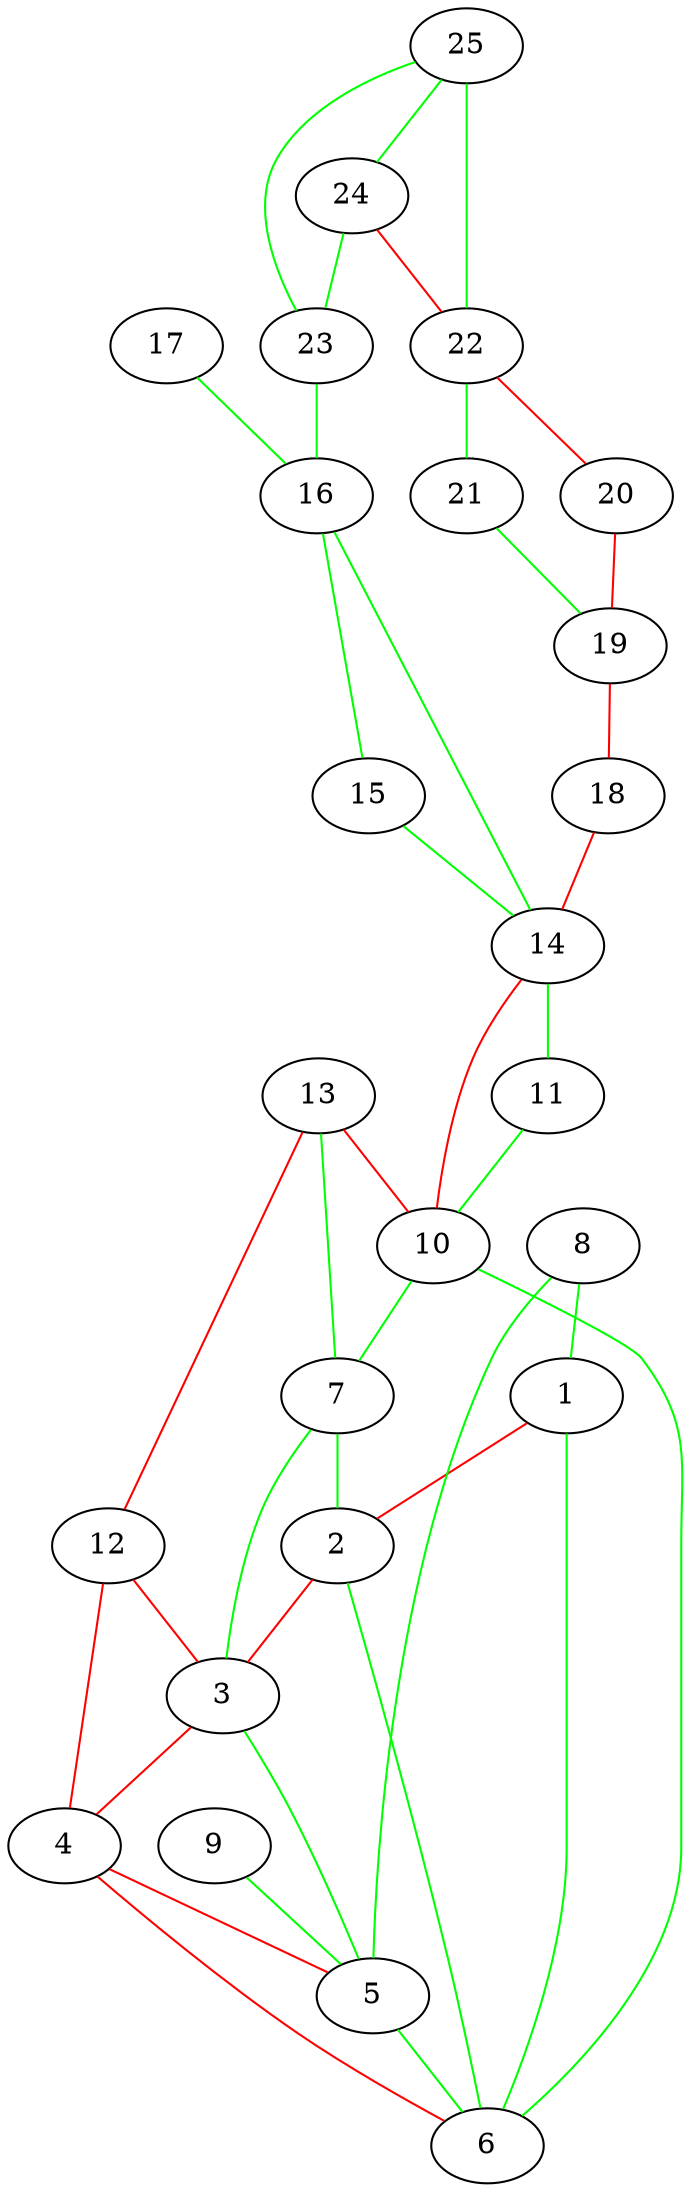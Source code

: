 graph G {
	1 -- 2 [color=red weight=7]
	2 -- 3 [color=red weight=1]
	3 -- 4 [color=red weight=1]
	4 -- 5 [color=red weight=1]
	5 -- 6 [color=green weight=10]
	6 -- 1 [color=green weight=6]
	2 -- 6 [color=green weight=5]
	3 -- 5 [color=green weight=3]
	4 -- 6 [color=red weight=4]
	7 -- 2 [color=green weight=5]
	8 -- 1 [color=green weight=3]
	7 -- 3 [color=green weight=4]
	9 -- 5 [color=green weight=2]
	10 -- 6 [color=green weight=9]
	11 -- 10 [color=green weight=2]
	10 -- 7 [color=green weight=6]
	12 -- 3 [color=red weight=1]
	12 -- 4 [color=red weight=1]
	13 -- 10 [color=red weight=1]
	13 -- 12 [color=red weight=1]
	8 -- 5 [color=green weight=4]
	13 -- 7 [color=green weight=5]
	14 -- 10 [color=red weight=2]
	14 -- 11 [color=green weight=3]
	15 -- 14 [color=green weight=1]
	16 -- 14 [color=green weight=1]
	16 -- 15 [color=green weight=1]
	17 -- 16 [color=green weight=3]
	18 -- 14 [color=red weight=2]
	19 -- 18 [color=red weight=2]
	20 -- 19 [color=red weight=4]
	21 -- 19 [color=green weight=2]
	22 -- 21 [color=green weight=20]
	22 -- 20 [color=red weight=1]
	23 -- 16 [color=green weight=17]
	24 -- 23 [color=green weight=1]
	24 -- 22 [color=red weight=2]
	25 -- 22 [color=green weight=6]
	25 -- 24 [color=green weight=3]
	25 -- 23 [color=green weight=1]
}
